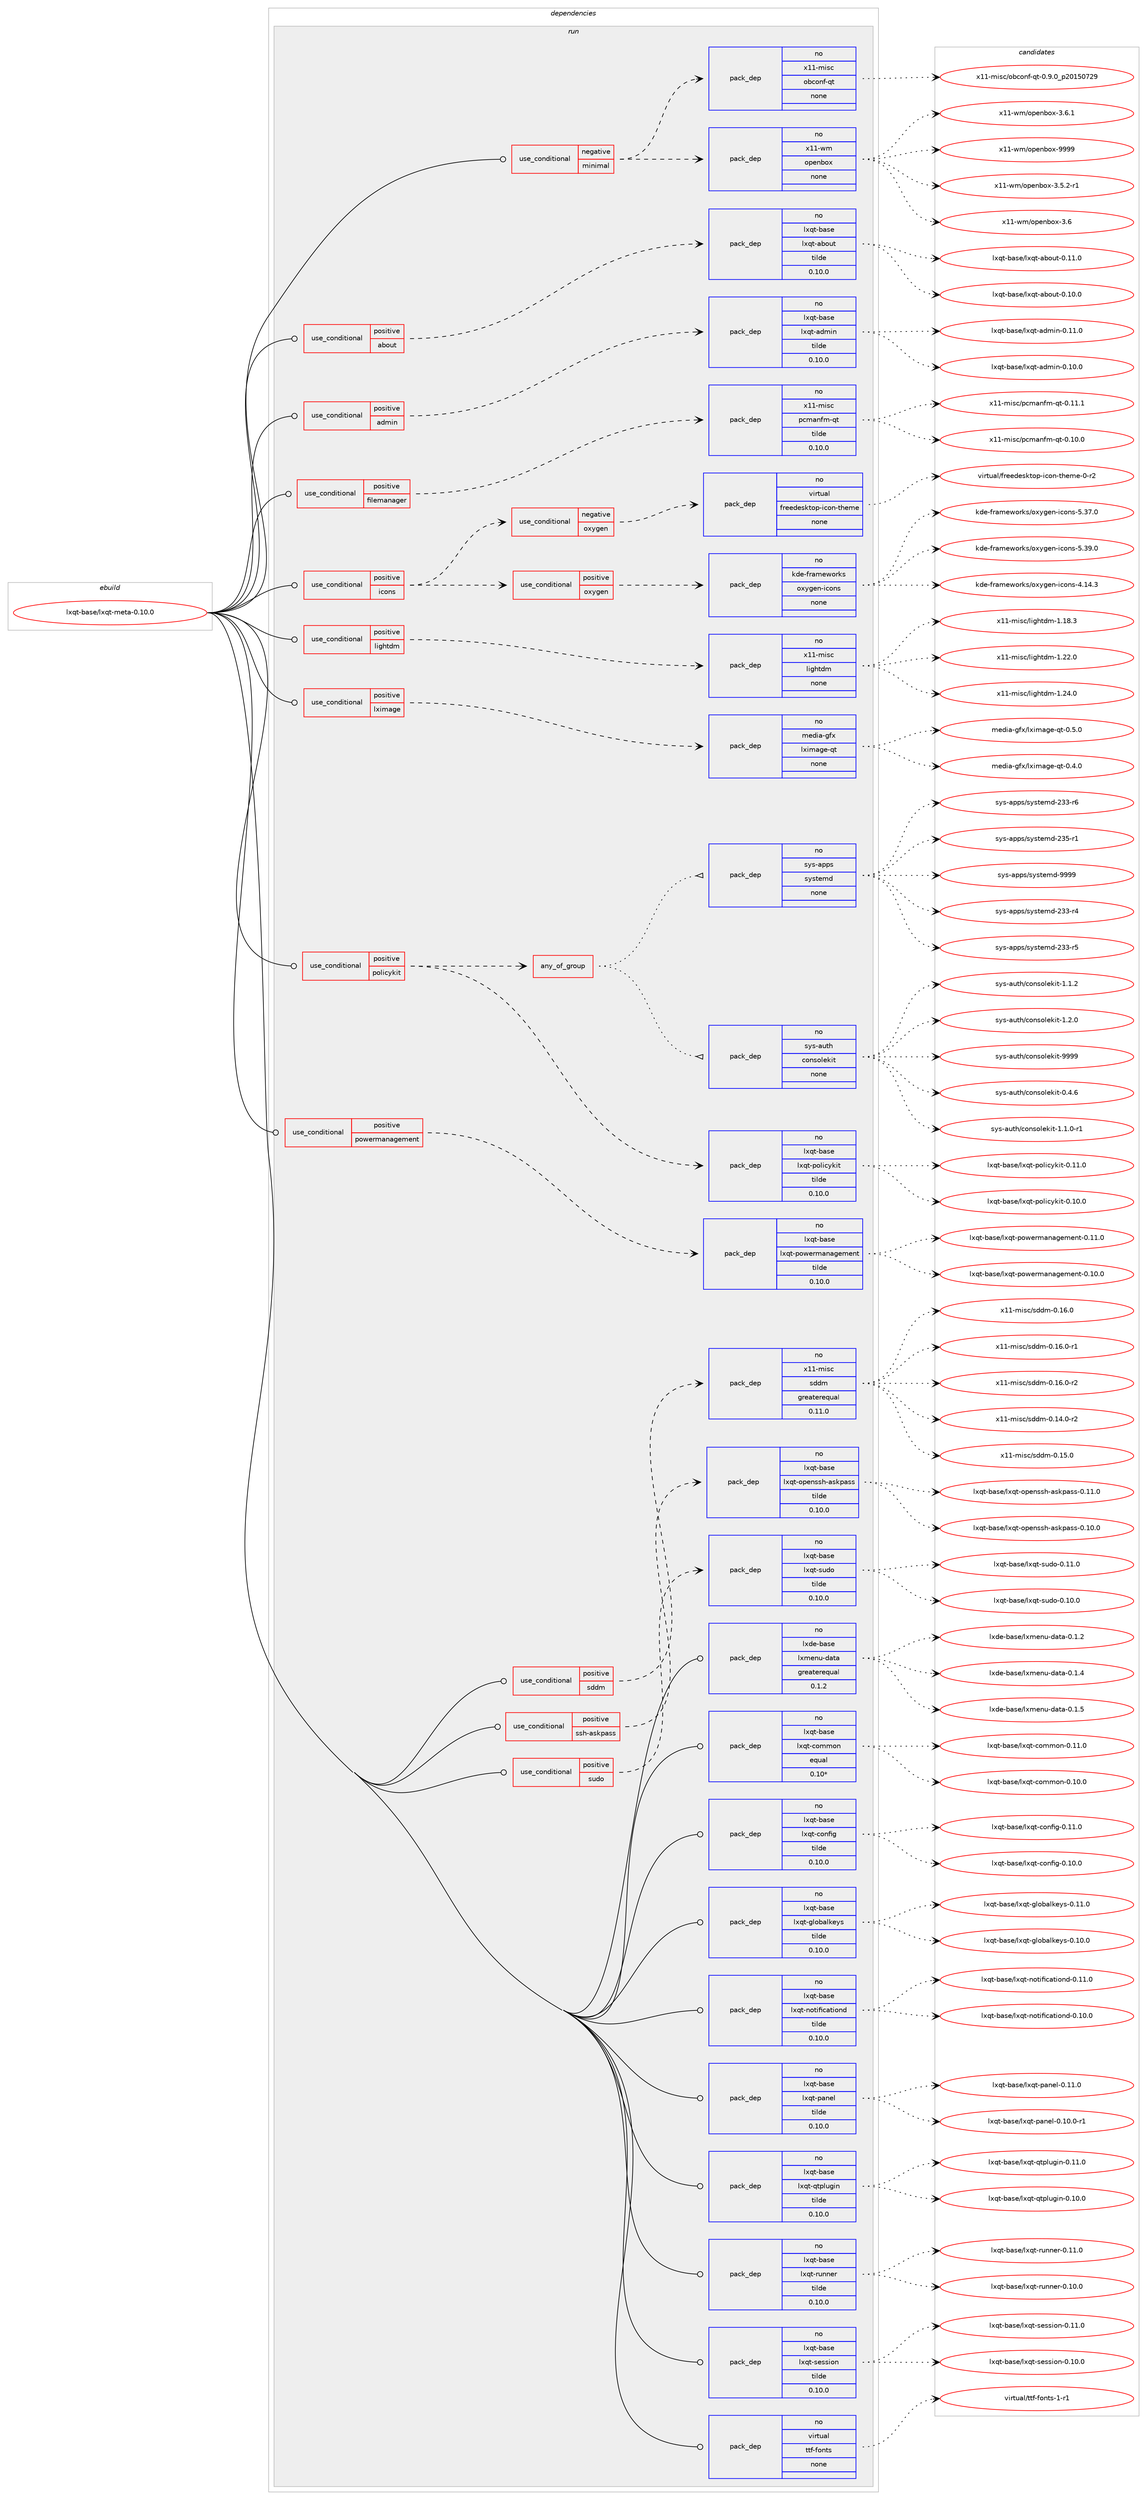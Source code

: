 digraph prolog {

# *************
# Graph options
# *************

newrank=true;
concentrate=true;
compound=true;
graph [rankdir=LR,fontname=Helvetica,fontsize=10,ranksep=1.5];#, ranksep=2.5, nodesep=0.2];
edge  [arrowhead=vee];
node  [fontname=Helvetica,fontsize=10];

# **********
# The ebuild
# **********

subgraph cluster_leftcol {
color=gray;
rank=same;
label=<<i>ebuild</i>>;
id [label="lxqt-base/lxqt-meta-0.10.0", color=red, width=4, href="../lxqt-base/lxqt-meta-0.10.0.svg"];
}

# ****************
# The dependencies
# ****************

subgraph cluster_midcol {
color=gray;
label=<<i>dependencies</i>>;
subgraph cluster_compile {
fillcolor="#eeeeee";
style=filled;
label=<<i>compile</i>>;
}
subgraph cluster_compileandrun {
fillcolor="#eeeeee";
style=filled;
label=<<i>compile and run</i>>;
}
subgraph cluster_run {
fillcolor="#eeeeee";
style=filled;
label=<<i>run</i>>;
subgraph cond84686 {
dependency339149 [label=<<TABLE BORDER="0" CELLBORDER="1" CELLSPACING="0" CELLPADDING="4"><TR><TD ROWSPAN="3" CELLPADDING="10">use_conditional</TD></TR><TR><TD>negative</TD></TR><TR><TD>minimal</TD></TR></TABLE>>, shape=none, color=red];
subgraph pack249423 {
dependency339150 [label=<<TABLE BORDER="0" CELLBORDER="1" CELLSPACING="0" CELLPADDING="4" WIDTH="220"><TR><TD ROWSPAN="6" CELLPADDING="30">pack_dep</TD></TR><TR><TD WIDTH="110">no</TD></TR><TR><TD>x11-wm</TD></TR><TR><TD>openbox</TD></TR><TR><TD>none</TD></TR><TR><TD></TD></TR></TABLE>>, shape=none, color=blue];
}
dependency339149:e -> dependency339150:w [weight=20,style="dashed",arrowhead="vee"];
subgraph pack249424 {
dependency339151 [label=<<TABLE BORDER="0" CELLBORDER="1" CELLSPACING="0" CELLPADDING="4" WIDTH="220"><TR><TD ROWSPAN="6" CELLPADDING="30">pack_dep</TD></TR><TR><TD WIDTH="110">no</TD></TR><TR><TD>x11-misc</TD></TR><TR><TD>obconf-qt</TD></TR><TR><TD>none</TD></TR><TR><TD></TD></TR></TABLE>>, shape=none, color=blue];
}
dependency339149:e -> dependency339151:w [weight=20,style="dashed",arrowhead="vee"];
}
id:e -> dependency339149:w [weight=20,style="solid",arrowhead="odot"];
subgraph cond84687 {
dependency339152 [label=<<TABLE BORDER="0" CELLBORDER="1" CELLSPACING="0" CELLPADDING="4"><TR><TD ROWSPAN="3" CELLPADDING="10">use_conditional</TD></TR><TR><TD>positive</TD></TR><TR><TD>about</TD></TR></TABLE>>, shape=none, color=red];
subgraph pack249425 {
dependency339153 [label=<<TABLE BORDER="0" CELLBORDER="1" CELLSPACING="0" CELLPADDING="4" WIDTH="220"><TR><TD ROWSPAN="6" CELLPADDING="30">pack_dep</TD></TR><TR><TD WIDTH="110">no</TD></TR><TR><TD>lxqt-base</TD></TR><TR><TD>lxqt-about</TD></TR><TR><TD>tilde</TD></TR><TR><TD>0.10.0</TD></TR></TABLE>>, shape=none, color=blue];
}
dependency339152:e -> dependency339153:w [weight=20,style="dashed",arrowhead="vee"];
}
id:e -> dependency339152:w [weight=20,style="solid",arrowhead="odot"];
subgraph cond84688 {
dependency339154 [label=<<TABLE BORDER="0" CELLBORDER="1" CELLSPACING="0" CELLPADDING="4"><TR><TD ROWSPAN="3" CELLPADDING="10">use_conditional</TD></TR><TR><TD>positive</TD></TR><TR><TD>admin</TD></TR></TABLE>>, shape=none, color=red];
subgraph pack249426 {
dependency339155 [label=<<TABLE BORDER="0" CELLBORDER="1" CELLSPACING="0" CELLPADDING="4" WIDTH="220"><TR><TD ROWSPAN="6" CELLPADDING="30">pack_dep</TD></TR><TR><TD WIDTH="110">no</TD></TR><TR><TD>lxqt-base</TD></TR><TR><TD>lxqt-admin</TD></TR><TR><TD>tilde</TD></TR><TR><TD>0.10.0</TD></TR></TABLE>>, shape=none, color=blue];
}
dependency339154:e -> dependency339155:w [weight=20,style="dashed",arrowhead="vee"];
}
id:e -> dependency339154:w [weight=20,style="solid",arrowhead="odot"];
subgraph cond84689 {
dependency339156 [label=<<TABLE BORDER="0" CELLBORDER="1" CELLSPACING="0" CELLPADDING="4"><TR><TD ROWSPAN="3" CELLPADDING="10">use_conditional</TD></TR><TR><TD>positive</TD></TR><TR><TD>filemanager</TD></TR></TABLE>>, shape=none, color=red];
subgraph pack249427 {
dependency339157 [label=<<TABLE BORDER="0" CELLBORDER="1" CELLSPACING="0" CELLPADDING="4" WIDTH="220"><TR><TD ROWSPAN="6" CELLPADDING="30">pack_dep</TD></TR><TR><TD WIDTH="110">no</TD></TR><TR><TD>x11-misc</TD></TR><TR><TD>pcmanfm-qt</TD></TR><TR><TD>tilde</TD></TR><TR><TD>0.10.0</TD></TR></TABLE>>, shape=none, color=blue];
}
dependency339156:e -> dependency339157:w [weight=20,style="dashed",arrowhead="vee"];
}
id:e -> dependency339156:w [weight=20,style="solid",arrowhead="odot"];
subgraph cond84690 {
dependency339158 [label=<<TABLE BORDER="0" CELLBORDER="1" CELLSPACING="0" CELLPADDING="4"><TR><TD ROWSPAN="3" CELLPADDING="10">use_conditional</TD></TR><TR><TD>positive</TD></TR><TR><TD>icons</TD></TR></TABLE>>, shape=none, color=red];
subgraph cond84691 {
dependency339159 [label=<<TABLE BORDER="0" CELLBORDER="1" CELLSPACING="0" CELLPADDING="4"><TR><TD ROWSPAN="3" CELLPADDING="10">use_conditional</TD></TR><TR><TD>positive</TD></TR><TR><TD>oxygen</TD></TR></TABLE>>, shape=none, color=red];
subgraph pack249428 {
dependency339160 [label=<<TABLE BORDER="0" CELLBORDER="1" CELLSPACING="0" CELLPADDING="4" WIDTH="220"><TR><TD ROWSPAN="6" CELLPADDING="30">pack_dep</TD></TR><TR><TD WIDTH="110">no</TD></TR><TR><TD>kde-frameworks</TD></TR><TR><TD>oxygen-icons</TD></TR><TR><TD>none</TD></TR><TR><TD></TD></TR></TABLE>>, shape=none, color=blue];
}
dependency339159:e -> dependency339160:w [weight=20,style="dashed",arrowhead="vee"];
}
dependency339158:e -> dependency339159:w [weight=20,style="dashed",arrowhead="vee"];
subgraph cond84692 {
dependency339161 [label=<<TABLE BORDER="0" CELLBORDER="1" CELLSPACING="0" CELLPADDING="4"><TR><TD ROWSPAN="3" CELLPADDING="10">use_conditional</TD></TR><TR><TD>negative</TD></TR><TR><TD>oxygen</TD></TR></TABLE>>, shape=none, color=red];
subgraph pack249429 {
dependency339162 [label=<<TABLE BORDER="0" CELLBORDER="1" CELLSPACING="0" CELLPADDING="4" WIDTH="220"><TR><TD ROWSPAN="6" CELLPADDING="30">pack_dep</TD></TR><TR><TD WIDTH="110">no</TD></TR><TR><TD>virtual</TD></TR><TR><TD>freedesktop-icon-theme</TD></TR><TR><TD>none</TD></TR><TR><TD></TD></TR></TABLE>>, shape=none, color=blue];
}
dependency339161:e -> dependency339162:w [weight=20,style="dashed",arrowhead="vee"];
}
dependency339158:e -> dependency339161:w [weight=20,style="dashed",arrowhead="vee"];
}
id:e -> dependency339158:w [weight=20,style="solid",arrowhead="odot"];
subgraph cond84693 {
dependency339163 [label=<<TABLE BORDER="0" CELLBORDER="1" CELLSPACING="0" CELLPADDING="4"><TR><TD ROWSPAN="3" CELLPADDING="10">use_conditional</TD></TR><TR><TD>positive</TD></TR><TR><TD>lightdm</TD></TR></TABLE>>, shape=none, color=red];
subgraph pack249430 {
dependency339164 [label=<<TABLE BORDER="0" CELLBORDER="1" CELLSPACING="0" CELLPADDING="4" WIDTH="220"><TR><TD ROWSPAN="6" CELLPADDING="30">pack_dep</TD></TR><TR><TD WIDTH="110">no</TD></TR><TR><TD>x11-misc</TD></TR><TR><TD>lightdm</TD></TR><TR><TD>none</TD></TR><TR><TD></TD></TR></TABLE>>, shape=none, color=blue];
}
dependency339163:e -> dependency339164:w [weight=20,style="dashed",arrowhead="vee"];
}
id:e -> dependency339163:w [weight=20,style="solid",arrowhead="odot"];
subgraph cond84694 {
dependency339165 [label=<<TABLE BORDER="0" CELLBORDER="1" CELLSPACING="0" CELLPADDING="4"><TR><TD ROWSPAN="3" CELLPADDING="10">use_conditional</TD></TR><TR><TD>positive</TD></TR><TR><TD>lximage</TD></TR></TABLE>>, shape=none, color=red];
subgraph pack249431 {
dependency339166 [label=<<TABLE BORDER="0" CELLBORDER="1" CELLSPACING="0" CELLPADDING="4" WIDTH="220"><TR><TD ROWSPAN="6" CELLPADDING="30">pack_dep</TD></TR><TR><TD WIDTH="110">no</TD></TR><TR><TD>media-gfx</TD></TR><TR><TD>lximage-qt</TD></TR><TR><TD>none</TD></TR><TR><TD></TD></TR></TABLE>>, shape=none, color=blue];
}
dependency339165:e -> dependency339166:w [weight=20,style="dashed",arrowhead="vee"];
}
id:e -> dependency339165:w [weight=20,style="solid",arrowhead="odot"];
subgraph cond84695 {
dependency339167 [label=<<TABLE BORDER="0" CELLBORDER="1" CELLSPACING="0" CELLPADDING="4"><TR><TD ROWSPAN="3" CELLPADDING="10">use_conditional</TD></TR><TR><TD>positive</TD></TR><TR><TD>policykit</TD></TR></TABLE>>, shape=none, color=red];
subgraph pack249432 {
dependency339168 [label=<<TABLE BORDER="0" CELLBORDER="1" CELLSPACING="0" CELLPADDING="4" WIDTH="220"><TR><TD ROWSPAN="6" CELLPADDING="30">pack_dep</TD></TR><TR><TD WIDTH="110">no</TD></TR><TR><TD>lxqt-base</TD></TR><TR><TD>lxqt-policykit</TD></TR><TR><TD>tilde</TD></TR><TR><TD>0.10.0</TD></TR></TABLE>>, shape=none, color=blue];
}
dependency339167:e -> dependency339168:w [weight=20,style="dashed",arrowhead="vee"];
subgraph any4939 {
dependency339169 [label=<<TABLE BORDER="0" CELLBORDER="1" CELLSPACING="0" CELLPADDING="4"><TR><TD CELLPADDING="10">any_of_group</TD></TR></TABLE>>, shape=none, color=red];subgraph pack249433 {
dependency339170 [label=<<TABLE BORDER="0" CELLBORDER="1" CELLSPACING="0" CELLPADDING="4" WIDTH="220"><TR><TD ROWSPAN="6" CELLPADDING="30">pack_dep</TD></TR><TR><TD WIDTH="110">no</TD></TR><TR><TD>sys-auth</TD></TR><TR><TD>consolekit</TD></TR><TR><TD>none</TD></TR><TR><TD></TD></TR></TABLE>>, shape=none, color=blue];
}
dependency339169:e -> dependency339170:w [weight=20,style="dotted",arrowhead="oinv"];
subgraph pack249434 {
dependency339171 [label=<<TABLE BORDER="0" CELLBORDER="1" CELLSPACING="0" CELLPADDING="4" WIDTH="220"><TR><TD ROWSPAN="6" CELLPADDING="30">pack_dep</TD></TR><TR><TD WIDTH="110">no</TD></TR><TR><TD>sys-apps</TD></TR><TR><TD>systemd</TD></TR><TR><TD>none</TD></TR><TR><TD></TD></TR></TABLE>>, shape=none, color=blue];
}
dependency339169:e -> dependency339171:w [weight=20,style="dotted",arrowhead="oinv"];
}
dependency339167:e -> dependency339169:w [weight=20,style="dashed",arrowhead="vee"];
}
id:e -> dependency339167:w [weight=20,style="solid",arrowhead="odot"];
subgraph cond84696 {
dependency339172 [label=<<TABLE BORDER="0" CELLBORDER="1" CELLSPACING="0" CELLPADDING="4"><TR><TD ROWSPAN="3" CELLPADDING="10">use_conditional</TD></TR><TR><TD>positive</TD></TR><TR><TD>powermanagement</TD></TR></TABLE>>, shape=none, color=red];
subgraph pack249435 {
dependency339173 [label=<<TABLE BORDER="0" CELLBORDER="1" CELLSPACING="0" CELLPADDING="4" WIDTH="220"><TR><TD ROWSPAN="6" CELLPADDING="30">pack_dep</TD></TR><TR><TD WIDTH="110">no</TD></TR><TR><TD>lxqt-base</TD></TR><TR><TD>lxqt-powermanagement</TD></TR><TR><TD>tilde</TD></TR><TR><TD>0.10.0</TD></TR></TABLE>>, shape=none, color=blue];
}
dependency339172:e -> dependency339173:w [weight=20,style="dashed",arrowhead="vee"];
}
id:e -> dependency339172:w [weight=20,style="solid",arrowhead="odot"];
subgraph cond84697 {
dependency339174 [label=<<TABLE BORDER="0" CELLBORDER="1" CELLSPACING="0" CELLPADDING="4"><TR><TD ROWSPAN="3" CELLPADDING="10">use_conditional</TD></TR><TR><TD>positive</TD></TR><TR><TD>sddm</TD></TR></TABLE>>, shape=none, color=red];
subgraph pack249436 {
dependency339175 [label=<<TABLE BORDER="0" CELLBORDER="1" CELLSPACING="0" CELLPADDING="4" WIDTH="220"><TR><TD ROWSPAN="6" CELLPADDING="30">pack_dep</TD></TR><TR><TD WIDTH="110">no</TD></TR><TR><TD>x11-misc</TD></TR><TR><TD>sddm</TD></TR><TR><TD>greaterequal</TD></TR><TR><TD>0.11.0</TD></TR></TABLE>>, shape=none, color=blue];
}
dependency339174:e -> dependency339175:w [weight=20,style="dashed",arrowhead="vee"];
}
id:e -> dependency339174:w [weight=20,style="solid",arrowhead="odot"];
subgraph cond84698 {
dependency339176 [label=<<TABLE BORDER="0" CELLBORDER="1" CELLSPACING="0" CELLPADDING="4"><TR><TD ROWSPAN="3" CELLPADDING="10">use_conditional</TD></TR><TR><TD>positive</TD></TR><TR><TD>ssh-askpass</TD></TR></TABLE>>, shape=none, color=red];
subgraph pack249437 {
dependency339177 [label=<<TABLE BORDER="0" CELLBORDER="1" CELLSPACING="0" CELLPADDING="4" WIDTH="220"><TR><TD ROWSPAN="6" CELLPADDING="30">pack_dep</TD></TR><TR><TD WIDTH="110">no</TD></TR><TR><TD>lxqt-base</TD></TR><TR><TD>lxqt-openssh-askpass</TD></TR><TR><TD>tilde</TD></TR><TR><TD>0.10.0</TD></TR></TABLE>>, shape=none, color=blue];
}
dependency339176:e -> dependency339177:w [weight=20,style="dashed",arrowhead="vee"];
}
id:e -> dependency339176:w [weight=20,style="solid",arrowhead="odot"];
subgraph cond84699 {
dependency339178 [label=<<TABLE BORDER="0" CELLBORDER="1" CELLSPACING="0" CELLPADDING="4"><TR><TD ROWSPAN="3" CELLPADDING="10">use_conditional</TD></TR><TR><TD>positive</TD></TR><TR><TD>sudo</TD></TR></TABLE>>, shape=none, color=red];
subgraph pack249438 {
dependency339179 [label=<<TABLE BORDER="0" CELLBORDER="1" CELLSPACING="0" CELLPADDING="4" WIDTH="220"><TR><TD ROWSPAN="6" CELLPADDING="30">pack_dep</TD></TR><TR><TD WIDTH="110">no</TD></TR><TR><TD>lxqt-base</TD></TR><TR><TD>lxqt-sudo</TD></TR><TR><TD>tilde</TD></TR><TR><TD>0.10.0</TD></TR></TABLE>>, shape=none, color=blue];
}
dependency339178:e -> dependency339179:w [weight=20,style="dashed",arrowhead="vee"];
}
id:e -> dependency339178:w [weight=20,style="solid",arrowhead="odot"];
subgraph pack249439 {
dependency339180 [label=<<TABLE BORDER="0" CELLBORDER="1" CELLSPACING="0" CELLPADDING="4" WIDTH="220"><TR><TD ROWSPAN="6" CELLPADDING="30">pack_dep</TD></TR><TR><TD WIDTH="110">no</TD></TR><TR><TD>lxde-base</TD></TR><TR><TD>lxmenu-data</TD></TR><TR><TD>greaterequal</TD></TR><TR><TD>0.1.2</TD></TR></TABLE>>, shape=none, color=blue];
}
id:e -> dependency339180:w [weight=20,style="solid",arrowhead="odot"];
subgraph pack249440 {
dependency339181 [label=<<TABLE BORDER="0" CELLBORDER="1" CELLSPACING="0" CELLPADDING="4" WIDTH="220"><TR><TD ROWSPAN="6" CELLPADDING="30">pack_dep</TD></TR><TR><TD WIDTH="110">no</TD></TR><TR><TD>lxqt-base</TD></TR><TR><TD>lxqt-common</TD></TR><TR><TD>equal</TD></TR><TR><TD>0.10*</TD></TR></TABLE>>, shape=none, color=blue];
}
id:e -> dependency339181:w [weight=20,style="solid",arrowhead="odot"];
subgraph pack249441 {
dependency339182 [label=<<TABLE BORDER="0" CELLBORDER="1" CELLSPACING="0" CELLPADDING="4" WIDTH="220"><TR><TD ROWSPAN="6" CELLPADDING="30">pack_dep</TD></TR><TR><TD WIDTH="110">no</TD></TR><TR><TD>lxqt-base</TD></TR><TR><TD>lxqt-config</TD></TR><TR><TD>tilde</TD></TR><TR><TD>0.10.0</TD></TR></TABLE>>, shape=none, color=blue];
}
id:e -> dependency339182:w [weight=20,style="solid",arrowhead="odot"];
subgraph pack249442 {
dependency339183 [label=<<TABLE BORDER="0" CELLBORDER="1" CELLSPACING="0" CELLPADDING="4" WIDTH="220"><TR><TD ROWSPAN="6" CELLPADDING="30">pack_dep</TD></TR><TR><TD WIDTH="110">no</TD></TR><TR><TD>lxqt-base</TD></TR><TR><TD>lxqt-globalkeys</TD></TR><TR><TD>tilde</TD></TR><TR><TD>0.10.0</TD></TR></TABLE>>, shape=none, color=blue];
}
id:e -> dependency339183:w [weight=20,style="solid",arrowhead="odot"];
subgraph pack249443 {
dependency339184 [label=<<TABLE BORDER="0" CELLBORDER="1" CELLSPACING="0" CELLPADDING="4" WIDTH="220"><TR><TD ROWSPAN="6" CELLPADDING="30">pack_dep</TD></TR><TR><TD WIDTH="110">no</TD></TR><TR><TD>lxqt-base</TD></TR><TR><TD>lxqt-notificationd</TD></TR><TR><TD>tilde</TD></TR><TR><TD>0.10.0</TD></TR></TABLE>>, shape=none, color=blue];
}
id:e -> dependency339184:w [weight=20,style="solid",arrowhead="odot"];
subgraph pack249444 {
dependency339185 [label=<<TABLE BORDER="0" CELLBORDER="1" CELLSPACING="0" CELLPADDING="4" WIDTH="220"><TR><TD ROWSPAN="6" CELLPADDING="30">pack_dep</TD></TR><TR><TD WIDTH="110">no</TD></TR><TR><TD>lxqt-base</TD></TR><TR><TD>lxqt-panel</TD></TR><TR><TD>tilde</TD></TR><TR><TD>0.10.0</TD></TR></TABLE>>, shape=none, color=blue];
}
id:e -> dependency339185:w [weight=20,style="solid",arrowhead="odot"];
subgraph pack249445 {
dependency339186 [label=<<TABLE BORDER="0" CELLBORDER="1" CELLSPACING="0" CELLPADDING="4" WIDTH="220"><TR><TD ROWSPAN="6" CELLPADDING="30">pack_dep</TD></TR><TR><TD WIDTH="110">no</TD></TR><TR><TD>lxqt-base</TD></TR><TR><TD>lxqt-qtplugin</TD></TR><TR><TD>tilde</TD></TR><TR><TD>0.10.0</TD></TR></TABLE>>, shape=none, color=blue];
}
id:e -> dependency339186:w [weight=20,style="solid",arrowhead="odot"];
subgraph pack249446 {
dependency339187 [label=<<TABLE BORDER="0" CELLBORDER="1" CELLSPACING="0" CELLPADDING="4" WIDTH="220"><TR><TD ROWSPAN="6" CELLPADDING="30">pack_dep</TD></TR><TR><TD WIDTH="110">no</TD></TR><TR><TD>lxqt-base</TD></TR><TR><TD>lxqt-runner</TD></TR><TR><TD>tilde</TD></TR><TR><TD>0.10.0</TD></TR></TABLE>>, shape=none, color=blue];
}
id:e -> dependency339187:w [weight=20,style="solid",arrowhead="odot"];
subgraph pack249447 {
dependency339188 [label=<<TABLE BORDER="0" CELLBORDER="1" CELLSPACING="0" CELLPADDING="4" WIDTH="220"><TR><TD ROWSPAN="6" CELLPADDING="30">pack_dep</TD></TR><TR><TD WIDTH="110">no</TD></TR><TR><TD>lxqt-base</TD></TR><TR><TD>lxqt-session</TD></TR><TR><TD>tilde</TD></TR><TR><TD>0.10.0</TD></TR></TABLE>>, shape=none, color=blue];
}
id:e -> dependency339188:w [weight=20,style="solid",arrowhead="odot"];
subgraph pack249448 {
dependency339189 [label=<<TABLE BORDER="0" CELLBORDER="1" CELLSPACING="0" CELLPADDING="4" WIDTH="220"><TR><TD ROWSPAN="6" CELLPADDING="30">pack_dep</TD></TR><TR><TD WIDTH="110">no</TD></TR><TR><TD>virtual</TD></TR><TR><TD>ttf-fonts</TD></TR><TR><TD>none</TD></TR><TR><TD></TD></TR></TABLE>>, shape=none, color=blue];
}
id:e -> dependency339189:w [weight=20,style="solid",arrowhead="odot"];
}
}

# **************
# The candidates
# **************

subgraph cluster_choices {
rank=same;
color=gray;
label=<<i>candidates</i>>;

subgraph choice249423 {
color=black;
nodesep=1;
choice12049494511910947111112101110981111204551465346504511449 [label="x11-wm/openbox-3.5.2-r1", color=red, width=4,href="../x11-wm/openbox-3.5.2-r1.svg"];
choice120494945119109471111121011109811112045514654 [label="x11-wm/openbox-3.6", color=red, width=4,href="../x11-wm/openbox-3.6.svg"];
choice1204949451191094711111210111098111120455146544649 [label="x11-wm/openbox-3.6.1", color=red, width=4,href="../x11-wm/openbox-3.6.1.svg"];
choice12049494511910947111112101110981111204557575757 [label="x11-wm/openbox-9999", color=red, width=4,href="../x11-wm/openbox-9999.svg"];
dependency339150:e -> choice12049494511910947111112101110981111204551465346504511449:w [style=dotted,weight="100"];
dependency339150:e -> choice120494945119109471111121011109811112045514654:w [style=dotted,weight="100"];
dependency339150:e -> choice1204949451191094711111210111098111120455146544649:w [style=dotted,weight="100"];
dependency339150:e -> choice12049494511910947111112101110981111204557575757:w [style=dotted,weight="100"];
}
subgraph choice249424 {
color=black;
nodesep=1;
choice1204949451091051159947111989911111010245113116454846574648951125048495348555057 [label="x11-misc/obconf-qt-0.9.0_p20150729", color=red, width=4,href="../x11-misc/obconf-qt-0.9.0_p20150729.svg"];
dependency339151:e -> choice1204949451091051159947111989911111010245113116454846574648951125048495348555057:w [style=dotted,weight="100"];
}
subgraph choice249425 {
color=black;
nodesep=1;
choice1081201131164598971151014710812011311645979811111711645484649484648 [label="lxqt-base/lxqt-about-0.10.0", color=red, width=4,href="../lxqt-base/lxqt-about-0.10.0.svg"];
choice1081201131164598971151014710812011311645979811111711645484649494648 [label="lxqt-base/lxqt-about-0.11.0", color=red, width=4,href="../lxqt-base/lxqt-about-0.11.0.svg"];
dependency339153:e -> choice1081201131164598971151014710812011311645979811111711645484649484648:w [style=dotted,weight="100"];
dependency339153:e -> choice1081201131164598971151014710812011311645979811111711645484649494648:w [style=dotted,weight="100"];
}
subgraph choice249426 {
color=black;
nodesep=1;
choice10812011311645989711510147108120113116459710010910511045484649484648 [label="lxqt-base/lxqt-admin-0.10.0", color=red, width=4,href="../lxqt-base/lxqt-admin-0.10.0.svg"];
choice10812011311645989711510147108120113116459710010910511045484649494648 [label="lxqt-base/lxqt-admin-0.11.0", color=red, width=4,href="../lxqt-base/lxqt-admin-0.11.0.svg"];
dependency339155:e -> choice10812011311645989711510147108120113116459710010910511045484649484648:w [style=dotted,weight="100"];
dependency339155:e -> choice10812011311645989711510147108120113116459710010910511045484649494648:w [style=dotted,weight="100"];
}
subgraph choice249427 {
color=black;
nodesep=1;
choice120494945109105115994711299109971101021094511311645484649484648 [label="x11-misc/pcmanfm-qt-0.10.0", color=red, width=4,href="../x11-misc/pcmanfm-qt-0.10.0.svg"];
choice120494945109105115994711299109971101021094511311645484649494649 [label="x11-misc/pcmanfm-qt-0.11.1", color=red, width=4,href="../x11-misc/pcmanfm-qt-0.11.1.svg"];
dependency339157:e -> choice120494945109105115994711299109971101021094511311645484649484648:w [style=dotted,weight="100"];
dependency339157:e -> choice120494945109105115994711299109971101021094511311645484649494649:w [style=dotted,weight="100"];
}
subgraph choice249428 {
color=black;
nodesep=1;
choice107100101451021149710910111911111410711547111120121103101110451059911111011545524649524651 [label="kde-frameworks/oxygen-icons-4.14.3", color=red, width=4,href="../kde-frameworks/oxygen-icons-4.14.3.svg"];
choice107100101451021149710910111911111410711547111120121103101110451059911111011545534651554648 [label="kde-frameworks/oxygen-icons-5.37.0", color=red, width=4,href="../kde-frameworks/oxygen-icons-5.37.0.svg"];
choice107100101451021149710910111911111410711547111120121103101110451059911111011545534651574648 [label="kde-frameworks/oxygen-icons-5.39.0", color=red, width=4,href="../kde-frameworks/oxygen-icons-5.39.0.svg"];
dependency339160:e -> choice107100101451021149710910111911111410711547111120121103101110451059911111011545524649524651:w [style=dotted,weight="100"];
dependency339160:e -> choice107100101451021149710910111911111410711547111120121103101110451059911111011545534651554648:w [style=dotted,weight="100"];
dependency339160:e -> choice107100101451021149710910111911111410711547111120121103101110451059911111011545534651574648:w [style=dotted,weight="100"];
}
subgraph choice249429 {
color=black;
nodesep=1;
choice118105114116117971084710211410110110010111510711611111245105991111104511610410110910145484511450 [label="virtual/freedesktop-icon-theme-0-r2", color=red, width=4,href="../virtual/freedesktop-icon-theme-0-r2.svg"];
dependency339162:e -> choice118105114116117971084710211410110110010111510711611111245105991111104511610410110910145484511450:w [style=dotted,weight="100"];
}
subgraph choice249430 {
color=black;
nodesep=1;
choice120494945109105115994710810510310411610010945494649564651 [label="x11-misc/lightdm-1.18.3", color=red, width=4,href="../x11-misc/lightdm-1.18.3.svg"];
choice120494945109105115994710810510310411610010945494650504648 [label="x11-misc/lightdm-1.22.0", color=red, width=4,href="../x11-misc/lightdm-1.22.0.svg"];
choice120494945109105115994710810510310411610010945494650524648 [label="x11-misc/lightdm-1.24.0", color=red, width=4,href="../x11-misc/lightdm-1.24.0.svg"];
dependency339164:e -> choice120494945109105115994710810510310411610010945494649564651:w [style=dotted,weight="100"];
dependency339164:e -> choice120494945109105115994710810510310411610010945494650504648:w [style=dotted,weight="100"];
dependency339164:e -> choice120494945109105115994710810510310411610010945494650524648:w [style=dotted,weight="100"];
}
subgraph choice249431 {
color=black;
nodesep=1;
choice1091011001059745103102120471081201051099710310145113116454846524648 [label="media-gfx/lximage-qt-0.4.0", color=red, width=4,href="../media-gfx/lximage-qt-0.4.0.svg"];
choice1091011001059745103102120471081201051099710310145113116454846534648 [label="media-gfx/lximage-qt-0.5.0", color=red, width=4,href="../media-gfx/lximage-qt-0.5.0.svg"];
dependency339166:e -> choice1091011001059745103102120471081201051099710310145113116454846524648:w [style=dotted,weight="100"];
dependency339166:e -> choice1091011001059745103102120471081201051099710310145113116454846534648:w [style=dotted,weight="100"];
}
subgraph choice249432 {
color=black;
nodesep=1;
choice10812011311645989711510147108120113116451121111081059912110710511645484649484648 [label="lxqt-base/lxqt-policykit-0.10.0", color=red, width=4,href="../lxqt-base/lxqt-policykit-0.10.0.svg"];
choice10812011311645989711510147108120113116451121111081059912110710511645484649494648 [label="lxqt-base/lxqt-policykit-0.11.0", color=red, width=4,href="../lxqt-base/lxqt-policykit-0.11.0.svg"];
dependency339168:e -> choice10812011311645989711510147108120113116451121111081059912110710511645484649484648:w [style=dotted,weight="100"];
dependency339168:e -> choice10812011311645989711510147108120113116451121111081059912110710511645484649494648:w [style=dotted,weight="100"];
}
subgraph choice249433 {
color=black;
nodesep=1;
choice11512111545971171161044799111110115111108101107105116454846524654 [label="sys-auth/consolekit-0.4.6", color=red, width=4,href="../sys-auth/consolekit-0.4.6.svg"];
choice115121115459711711610447991111101151111081011071051164549464946484511449 [label="sys-auth/consolekit-1.1.0-r1", color=red, width=4,href="../sys-auth/consolekit-1.1.0-r1.svg"];
choice11512111545971171161044799111110115111108101107105116454946494650 [label="sys-auth/consolekit-1.1.2", color=red, width=4,href="../sys-auth/consolekit-1.1.2.svg"];
choice11512111545971171161044799111110115111108101107105116454946504648 [label="sys-auth/consolekit-1.2.0", color=red, width=4,href="../sys-auth/consolekit-1.2.0.svg"];
choice115121115459711711610447991111101151111081011071051164557575757 [label="sys-auth/consolekit-9999", color=red, width=4,href="../sys-auth/consolekit-9999.svg"];
dependency339170:e -> choice11512111545971171161044799111110115111108101107105116454846524654:w [style=dotted,weight="100"];
dependency339170:e -> choice115121115459711711610447991111101151111081011071051164549464946484511449:w [style=dotted,weight="100"];
dependency339170:e -> choice11512111545971171161044799111110115111108101107105116454946494650:w [style=dotted,weight="100"];
dependency339170:e -> choice11512111545971171161044799111110115111108101107105116454946504648:w [style=dotted,weight="100"];
dependency339170:e -> choice115121115459711711610447991111101151111081011071051164557575757:w [style=dotted,weight="100"];
}
subgraph choice249434 {
color=black;
nodesep=1;
choice115121115459711211211547115121115116101109100455051514511452 [label="sys-apps/systemd-233-r4", color=red, width=4,href="../sys-apps/systemd-233-r4.svg"];
choice115121115459711211211547115121115116101109100455051514511453 [label="sys-apps/systemd-233-r5", color=red, width=4,href="../sys-apps/systemd-233-r5.svg"];
choice115121115459711211211547115121115116101109100455051514511454 [label="sys-apps/systemd-233-r6", color=red, width=4,href="../sys-apps/systemd-233-r6.svg"];
choice115121115459711211211547115121115116101109100455051534511449 [label="sys-apps/systemd-235-r1", color=red, width=4,href="../sys-apps/systemd-235-r1.svg"];
choice1151211154597112112115471151211151161011091004557575757 [label="sys-apps/systemd-9999", color=red, width=4,href="../sys-apps/systemd-9999.svg"];
dependency339171:e -> choice115121115459711211211547115121115116101109100455051514511452:w [style=dotted,weight="100"];
dependency339171:e -> choice115121115459711211211547115121115116101109100455051514511453:w [style=dotted,weight="100"];
dependency339171:e -> choice115121115459711211211547115121115116101109100455051514511454:w [style=dotted,weight="100"];
dependency339171:e -> choice115121115459711211211547115121115116101109100455051534511449:w [style=dotted,weight="100"];
dependency339171:e -> choice1151211154597112112115471151211151161011091004557575757:w [style=dotted,weight="100"];
}
subgraph choice249435 {
color=black;
nodesep=1;
choice1081201131164598971151014710812011311645112111119101114109971109710310110910111011645484649484648 [label="lxqt-base/lxqt-powermanagement-0.10.0", color=red, width=4,href="../lxqt-base/lxqt-powermanagement-0.10.0.svg"];
choice1081201131164598971151014710812011311645112111119101114109971109710310110910111011645484649494648 [label="lxqt-base/lxqt-powermanagement-0.11.0", color=red, width=4,href="../lxqt-base/lxqt-powermanagement-0.11.0.svg"];
dependency339173:e -> choice1081201131164598971151014710812011311645112111119101114109971109710310110910111011645484649484648:w [style=dotted,weight="100"];
dependency339173:e -> choice1081201131164598971151014710812011311645112111119101114109971109710310110910111011645484649494648:w [style=dotted,weight="100"];
}
subgraph choice249436 {
color=black;
nodesep=1;
choice1204949451091051159947115100100109454846495246484511450 [label="x11-misc/sddm-0.14.0-r2", color=red, width=4,href="../x11-misc/sddm-0.14.0-r2.svg"];
choice120494945109105115994711510010010945484649534648 [label="x11-misc/sddm-0.15.0", color=red, width=4,href="../x11-misc/sddm-0.15.0.svg"];
choice120494945109105115994711510010010945484649544648 [label="x11-misc/sddm-0.16.0", color=red, width=4,href="../x11-misc/sddm-0.16.0.svg"];
choice1204949451091051159947115100100109454846495446484511449 [label="x11-misc/sddm-0.16.0-r1", color=red, width=4,href="../x11-misc/sddm-0.16.0-r1.svg"];
choice1204949451091051159947115100100109454846495446484511450 [label="x11-misc/sddm-0.16.0-r2", color=red, width=4,href="../x11-misc/sddm-0.16.0-r2.svg"];
dependency339175:e -> choice1204949451091051159947115100100109454846495246484511450:w [style=dotted,weight="100"];
dependency339175:e -> choice120494945109105115994711510010010945484649534648:w [style=dotted,weight="100"];
dependency339175:e -> choice120494945109105115994711510010010945484649544648:w [style=dotted,weight="100"];
dependency339175:e -> choice1204949451091051159947115100100109454846495446484511449:w [style=dotted,weight="100"];
dependency339175:e -> choice1204949451091051159947115100100109454846495446484511450:w [style=dotted,weight="100"];
}
subgraph choice249437 {
color=black;
nodesep=1;
choice108120113116459897115101471081201131164511111210111011511510445971151071129711511545484649484648 [label="lxqt-base/lxqt-openssh-askpass-0.10.0", color=red, width=4,href="../lxqt-base/lxqt-openssh-askpass-0.10.0.svg"];
choice108120113116459897115101471081201131164511111210111011511510445971151071129711511545484649494648 [label="lxqt-base/lxqt-openssh-askpass-0.11.0", color=red, width=4,href="../lxqt-base/lxqt-openssh-askpass-0.11.0.svg"];
dependency339177:e -> choice108120113116459897115101471081201131164511111210111011511510445971151071129711511545484649484648:w [style=dotted,weight="100"];
dependency339177:e -> choice108120113116459897115101471081201131164511111210111011511510445971151071129711511545484649494648:w [style=dotted,weight="100"];
}
subgraph choice249438 {
color=black;
nodesep=1;
choice108120113116459897115101471081201131164511511710011145484649484648 [label="lxqt-base/lxqt-sudo-0.10.0", color=red, width=4,href="../lxqt-base/lxqt-sudo-0.10.0.svg"];
choice108120113116459897115101471081201131164511511710011145484649494648 [label="lxqt-base/lxqt-sudo-0.11.0", color=red, width=4,href="../lxqt-base/lxqt-sudo-0.11.0.svg"];
dependency339179:e -> choice108120113116459897115101471081201131164511511710011145484649484648:w [style=dotted,weight="100"];
dependency339179:e -> choice108120113116459897115101471081201131164511511710011145484649494648:w [style=dotted,weight="100"];
}
subgraph choice249439 {
color=black;
nodesep=1;
choice10812010010145989711510147108120109101110117451009711697454846494650 [label="lxde-base/lxmenu-data-0.1.2", color=red, width=4,href="../lxde-base/lxmenu-data-0.1.2.svg"];
choice10812010010145989711510147108120109101110117451009711697454846494652 [label="lxde-base/lxmenu-data-0.1.4", color=red, width=4,href="../lxde-base/lxmenu-data-0.1.4.svg"];
choice10812010010145989711510147108120109101110117451009711697454846494653 [label="lxde-base/lxmenu-data-0.1.5", color=red, width=4,href="../lxde-base/lxmenu-data-0.1.5.svg"];
dependency339180:e -> choice10812010010145989711510147108120109101110117451009711697454846494650:w [style=dotted,weight="100"];
dependency339180:e -> choice10812010010145989711510147108120109101110117451009711697454846494652:w [style=dotted,weight="100"];
dependency339180:e -> choice10812010010145989711510147108120109101110117451009711697454846494653:w [style=dotted,weight="100"];
}
subgraph choice249440 {
color=black;
nodesep=1;
choice10812011311645989711510147108120113116459911110910911111045484649484648 [label="lxqt-base/lxqt-common-0.10.0", color=red, width=4,href="../lxqt-base/lxqt-common-0.10.0.svg"];
choice10812011311645989711510147108120113116459911110910911111045484649494648 [label="lxqt-base/lxqt-common-0.11.0", color=red, width=4,href="../lxqt-base/lxqt-common-0.11.0.svg"];
dependency339181:e -> choice10812011311645989711510147108120113116459911110910911111045484649484648:w [style=dotted,weight="100"];
dependency339181:e -> choice10812011311645989711510147108120113116459911110910911111045484649494648:w [style=dotted,weight="100"];
}
subgraph choice249441 {
color=black;
nodesep=1;
choice10812011311645989711510147108120113116459911111010210510345484649484648 [label="lxqt-base/lxqt-config-0.10.0", color=red, width=4,href="../lxqt-base/lxqt-config-0.10.0.svg"];
choice10812011311645989711510147108120113116459911111010210510345484649494648 [label="lxqt-base/lxqt-config-0.11.0", color=red, width=4,href="../lxqt-base/lxqt-config-0.11.0.svg"];
dependency339182:e -> choice10812011311645989711510147108120113116459911111010210510345484649484648:w [style=dotted,weight="100"];
dependency339182:e -> choice10812011311645989711510147108120113116459911111010210510345484649494648:w [style=dotted,weight="100"];
}
subgraph choice249442 {
color=black;
nodesep=1;
choice1081201131164598971151014710812011311645103108111989710810710112111545484649484648 [label="lxqt-base/lxqt-globalkeys-0.10.0", color=red, width=4,href="../lxqt-base/lxqt-globalkeys-0.10.0.svg"];
choice1081201131164598971151014710812011311645103108111989710810710112111545484649494648 [label="lxqt-base/lxqt-globalkeys-0.11.0", color=red, width=4,href="../lxqt-base/lxqt-globalkeys-0.11.0.svg"];
dependency339183:e -> choice1081201131164598971151014710812011311645103108111989710810710112111545484649484648:w [style=dotted,weight="100"];
dependency339183:e -> choice1081201131164598971151014710812011311645103108111989710810710112111545484649494648:w [style=dotted,weight="100"];
}
subgraph choice249443 {
color=black;
nodesep=1;
choice1081201131164598971151014710812011311645110111116105102105999711610511111010045484649484648 [label="lxqt-base/lxqt-notificationd-0.10.0", color=red, width=4,href="../lxqt-base/lxqt-notificationd-0.10.0.svg"];
choice1081201131164598971151014710812011311645110111116105102105999711610511111010045484649494648 [label="lxqt-base/lxqt-notificationd-0.11.0", color=red, width=4,href="../lxqt-base/lxqt-notificationd-0.11.0.svg"];
dependency339184:e -> choice1081201131164598971151014710812011311645110111116105102105999711610511111010045484649484648:w [style=dotted,weight="100"];
dependency339184:e -> choice1081201131164598971151014710812011311645110111116105102105999711610511111010045484649494648:w [style=dotted,weight="100"];
}
subgraph choice249444 {
color=black;
nodesep=1;
choice108120113116459897115101471081201131164511297110101108454846494846484511449 [label="lxqt-base/lxqt-panel-0.10.0-r1", color=red, width=4,href="../lxqt-base/lxqt-panel-0.10.0-r1.svg"];
choice10812011311645989711510147108120113116451129711010110845484649494648 [label="lxqt-base/lxqt-panel-0.11.0", color=red, width=4,href="../lxqt-base/lxqt-panel-0.11.0.svg"];
dependency339185:e -> choice108120113116459897115101471081201131164511297110101108454846494846484511449:w [style=dotted,weight="100"];
dependency339185:e -> choice10812011311645989711510147108120113116451129711010110845484649494648:w [style=dotted,weight="100"];
}
subgraph choice249445 {
color=black;
nodesep=1;
choice108120113116459897115101471081201131164511311611210811710310511045484649484648 [label="lxqt-base/lxqt-qtplugin-0.10.0", color=red, width=4,href="../lxqt-base/lxqt-qtplugin-0.10.0.svg"];
choice108120113116459897115101471081201131164511311611210811710310511045484649494648 [label="lxqt-base/lxqt-qtplugin-0.11.0", color=red, width=4,href="../lxqt-base/lxqt-qtplugin-0.11.0.svg"];
dependency339186:e -> choice108120113116459897115101471081201131164511311611210811710310511045484649484648:w [style=dotted,weight="100"];
dependency339186:e -> choice108120113116459897115101471081201131164511311611210811710310511045484649494648:w [style=dotted,weight="100"];
}
subgraph choice249446 {
color=black;
nodesep=1;
choice108120113116459897115101471081201131164511411711011010111445484649484648 [label="lxqt-base/lxqt-runner-0.10.0", color=red, width=4,href="../lxqt-base/lxqt-runner-0.10.0.svg"];
choice108120113116459897115101471081201131164511411711011010111445484649494648 [label="lxqt-base/lxqt-runner-0.11.0", color=red, width=4,href="../lxqt-base/lxqt-runner-0.11.0.svg"];
dependency339187:e -> choice108120113116459897115101471081201131164511411711011010111445484649484648:w [style=dotted,weight="100"];
dependency339187:e -> choice108120113116459897115101471081201131164511411711011010111445484649494648:w [style=dotted,weight="100"];
}
subgraph choice249447 {
color=black;
nodesep=1;
choice108120113116459897115101471081201131164511510111511510511111045484649484648 [label="lxqt-base/lxqt-session-0.10.0", color=red, width=4,href="../lxqt-base/lxqt-session-0.10.0.svg"];
choice108120113116459897115101471081201131164511510111511510511111045484649494648 [label="lxqt-base/lxqt-session-0.11.0", color=red, width=4,href="../lxqt-base/lxqt-session-0.11.0.svg"];
dependency339188:e -> choice108120113116459897115101471081201131164511510111511510511111045484649484648:w [style=dotted,weight="100"];
dependency339188:e -> choice108120113116459897115101471081201131164511510111511510511111045484649494648:w [style=dotted,weight="100"];
}
subgraph choice249448 {
color=black;
nodesep=1;
choice11810511411611797108471161161024510211111011611545494511449 [label="virtual/ttf-fonts-1-r1", color=red, width=4,href="../virtual/ttf-fonts-1-r1.svg"];
dependency339189:e -> choice11810511411611797108471161161024510211111011611545494511449:w [style=dotted,weight="100"];
}
}

}
